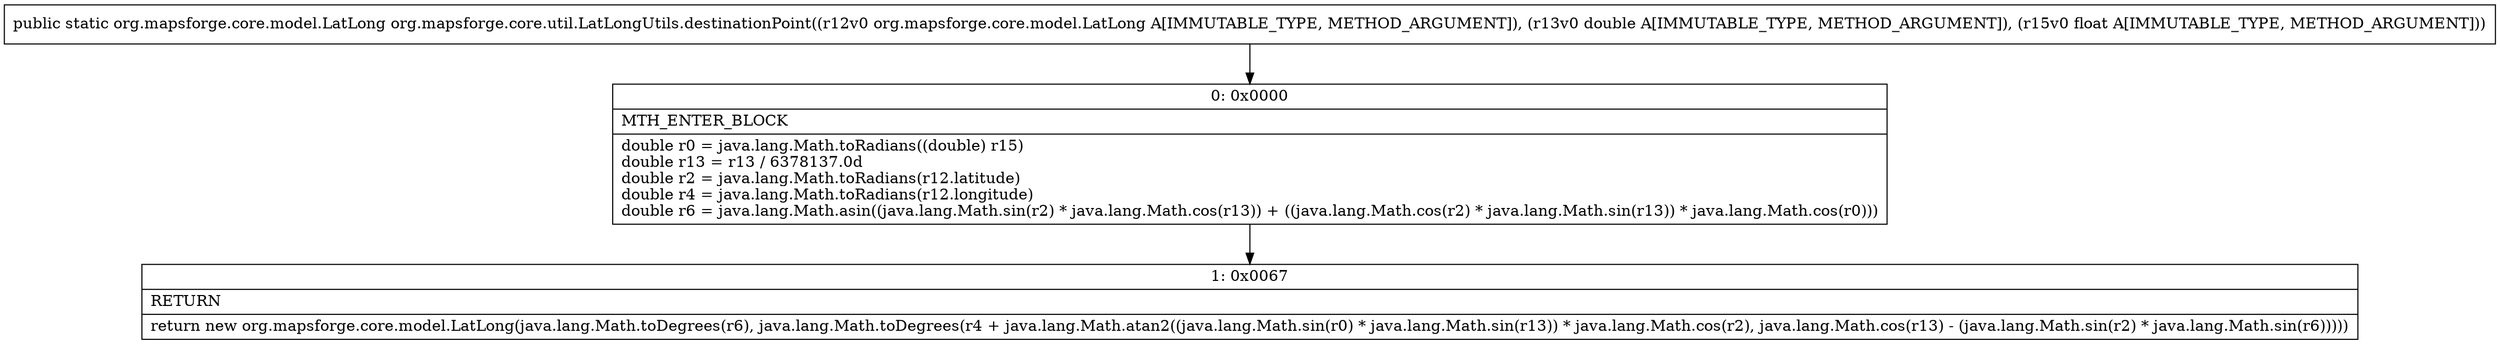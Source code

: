 digraph "CFG fororg.mapsforge.core.util.LatLongUtils.destinationPoint(Lorg\/mapsforge\/core\/model\/LatLong;DF)Lorg\/mapsforge\/core\/model\/LatLong;" {
Node_0 [shape=record,label="{0\:\ 0x0000|MTH_ENTER_BLOCK\l|double r0 = java.lang.Math.toRadians((double) r15)\ldouble r13 = r13 \/ 6378137.0d\ldouble r2 = java.lang.Math.toRadians(r12.latitude)\ldouble r4 = java.lang.Math.toRadians(r12.longitude)\ldouble r6 = java.lang.Math.asin((java.lang.Math.sin(r2) * java.lang.Math.cos(r13)) + ((java.lang.Math.cos(r2) * java.lang.Math.sin(r13)) * java.lang.Math.cos(r0)))\l}"];
Node_1 [shape=record,label="{1\:\ 0x0067|RETURN\l|return new org.mapsforge.core.model.LatLong(java.lang.Math.toDegrees(r6), java.lang.Math.toDegrees(r4 + java.lang.Math.atan2((java.lang.Math.sin(r0) * java.lang.Math.sin(r13)) * java.lang.Math.cos(r2), java.lang.Math.cos(r13) \- (java.lang.Math.sin(r2) * java.lang.Math.sin(r6)))))\l}"];
MethodNode[shape=record,label="{public static org.mapsforge.core.model.LatLong org.mapsforge.core.util.LatLongUtils.destinationPoint((r12v0 org.mapsforge.core.model.LatLong A[IMMUTABLE_TYPE, METHOD_ARGUMENT]), (r13v0 double A[IMMUTABLE_TYPE, METHOD_ARGUMENT]), (r15v0 float A[IMMUTABLE_TYPE, METHOD_ARGUMENT])) }"];
MethodNode -> Node_0;
Node_0 -> Node_1;
}

